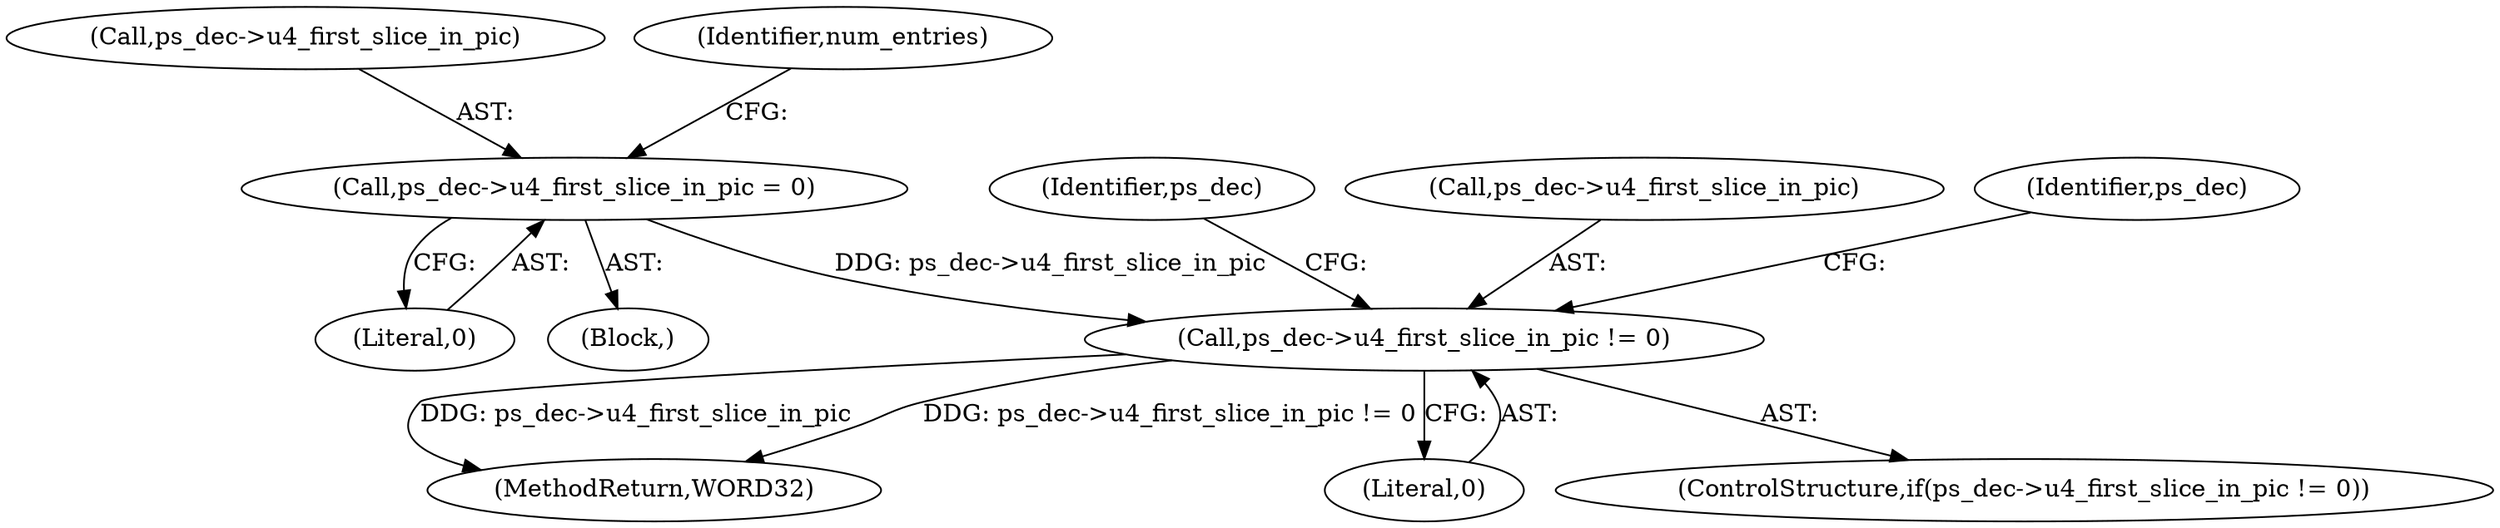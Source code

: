 digraph "0_Android_494561291a503840f385fbcd11d9bc5f4dc502b8_0@pointer" {
"1001402" [label="(Call,ps_dec->u4_first_slice_in_pic != 0)"];
"1000538" [label="(Call,ps_dec->u4_first_slice_in_pic = 0)"];
"1001418" [label="(Identifier,ps_dec)"];
"1001450" [label="(MethodReturn,WORD32)"];
"1001402" [label="(Call,ps_dec->u4_first_slice_in_pic != 0)"];
"1000542" [label="(Literal,0)"];
"1000539" [label="(Call,ps_dec->u4_first_slice_in_pic)"];
"1001406" [label="(Literal,0)"];
"1000843" [label="(Identifier,num_entries)"];
"1000235" [label="(Block,)"];
"1001403" [label="(Call,ps_dec->u4_first_slice_in_pic)"];
"1000538" [label="(Call,ps_dec->u4_first_slice_in_pic = 0)"];
"1001401" [label="(ControlStructure,if(ps_dec->u4_first_slice_in_pic != 0))"];
"1001410" [label="(Identifier,ps_dec)"];
"1001402" -> "1001401"  [label="AST: "];
"1001402" -> "1001406"  [label="CFG: "];
"1001403" -> "1001402"  [label="AST: "];
"1001406" -> "1001402"  [label="AST: "];
"1001410" -> "1001402"  [label="CFG: "];
"1001418" -> "1001402"  [label="CFG: "];
"1001402" -> "1001450"  [label="DDG: ps_dec->u4_first_slice_in_pic"];
"1001402" -> "1001450"  [label="DDG: ps_dec->u4_first_slice_in_pic != 0"];
"1000538" -> "1001402"  [label="DDG: ps_dec->u4_first_slice_in_pic"];
"1000538" -> "1000235"  [label="AST: "];
"1000538" -> "1000542"  [label="CFG: "];
"1000539" -> "1000538"  [label="AST: "];
"1000542" -> "1000538"  [label="AST: "];
"1000843" -> "1000538"  [label="CFG: "];
}
